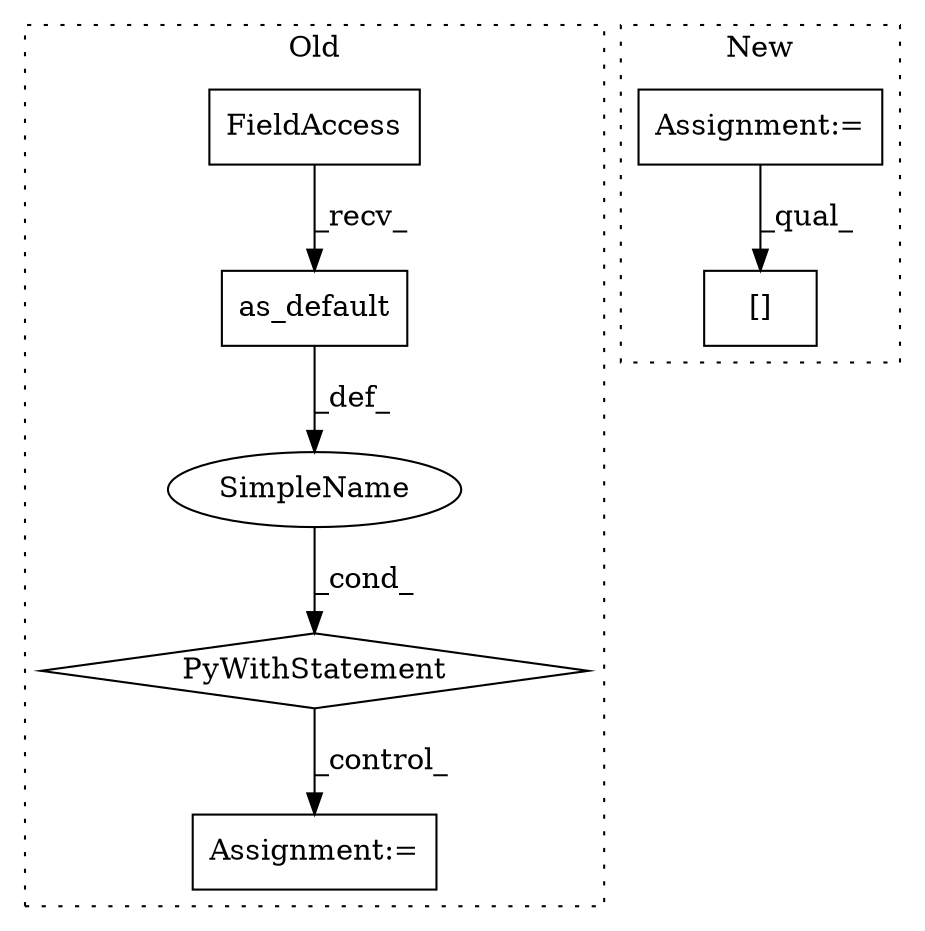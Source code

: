 digraph G {
subgraph cluster0 {
1 [label="as_default" a="32" s="18267" l="12" shape="box"];
3 [label="PyWithStatement" a="104" s="18235,18279" l="10,2" shape="diamond"];
4 [label="Assignment:=" a="7" s="18527" l="1" shape="box"];
5 [label="SimpleName" a="42" s="" l="" shape="ellipse"];
6 [label="FieldAccess" a="22" s="18245" l="21" shape="box"];
label = "Old";
style="dotted";
}
subgraph cluster1 {
2 [label="[]" a="2" s="9852,9929" l="15,2" shape="box"];
7 [label="Assignment:=" a="7" s="9637" l="1" shape="box"];
label = "New";
style="dotted";
}
1 -> 5 [label="_def_"];
3 -> 4 [label="_control_"];
5 -> 3 [label="_cond_"];
6 -> 1 [label="_recv_"];
7 -> 2 [label="_qual_"];
}